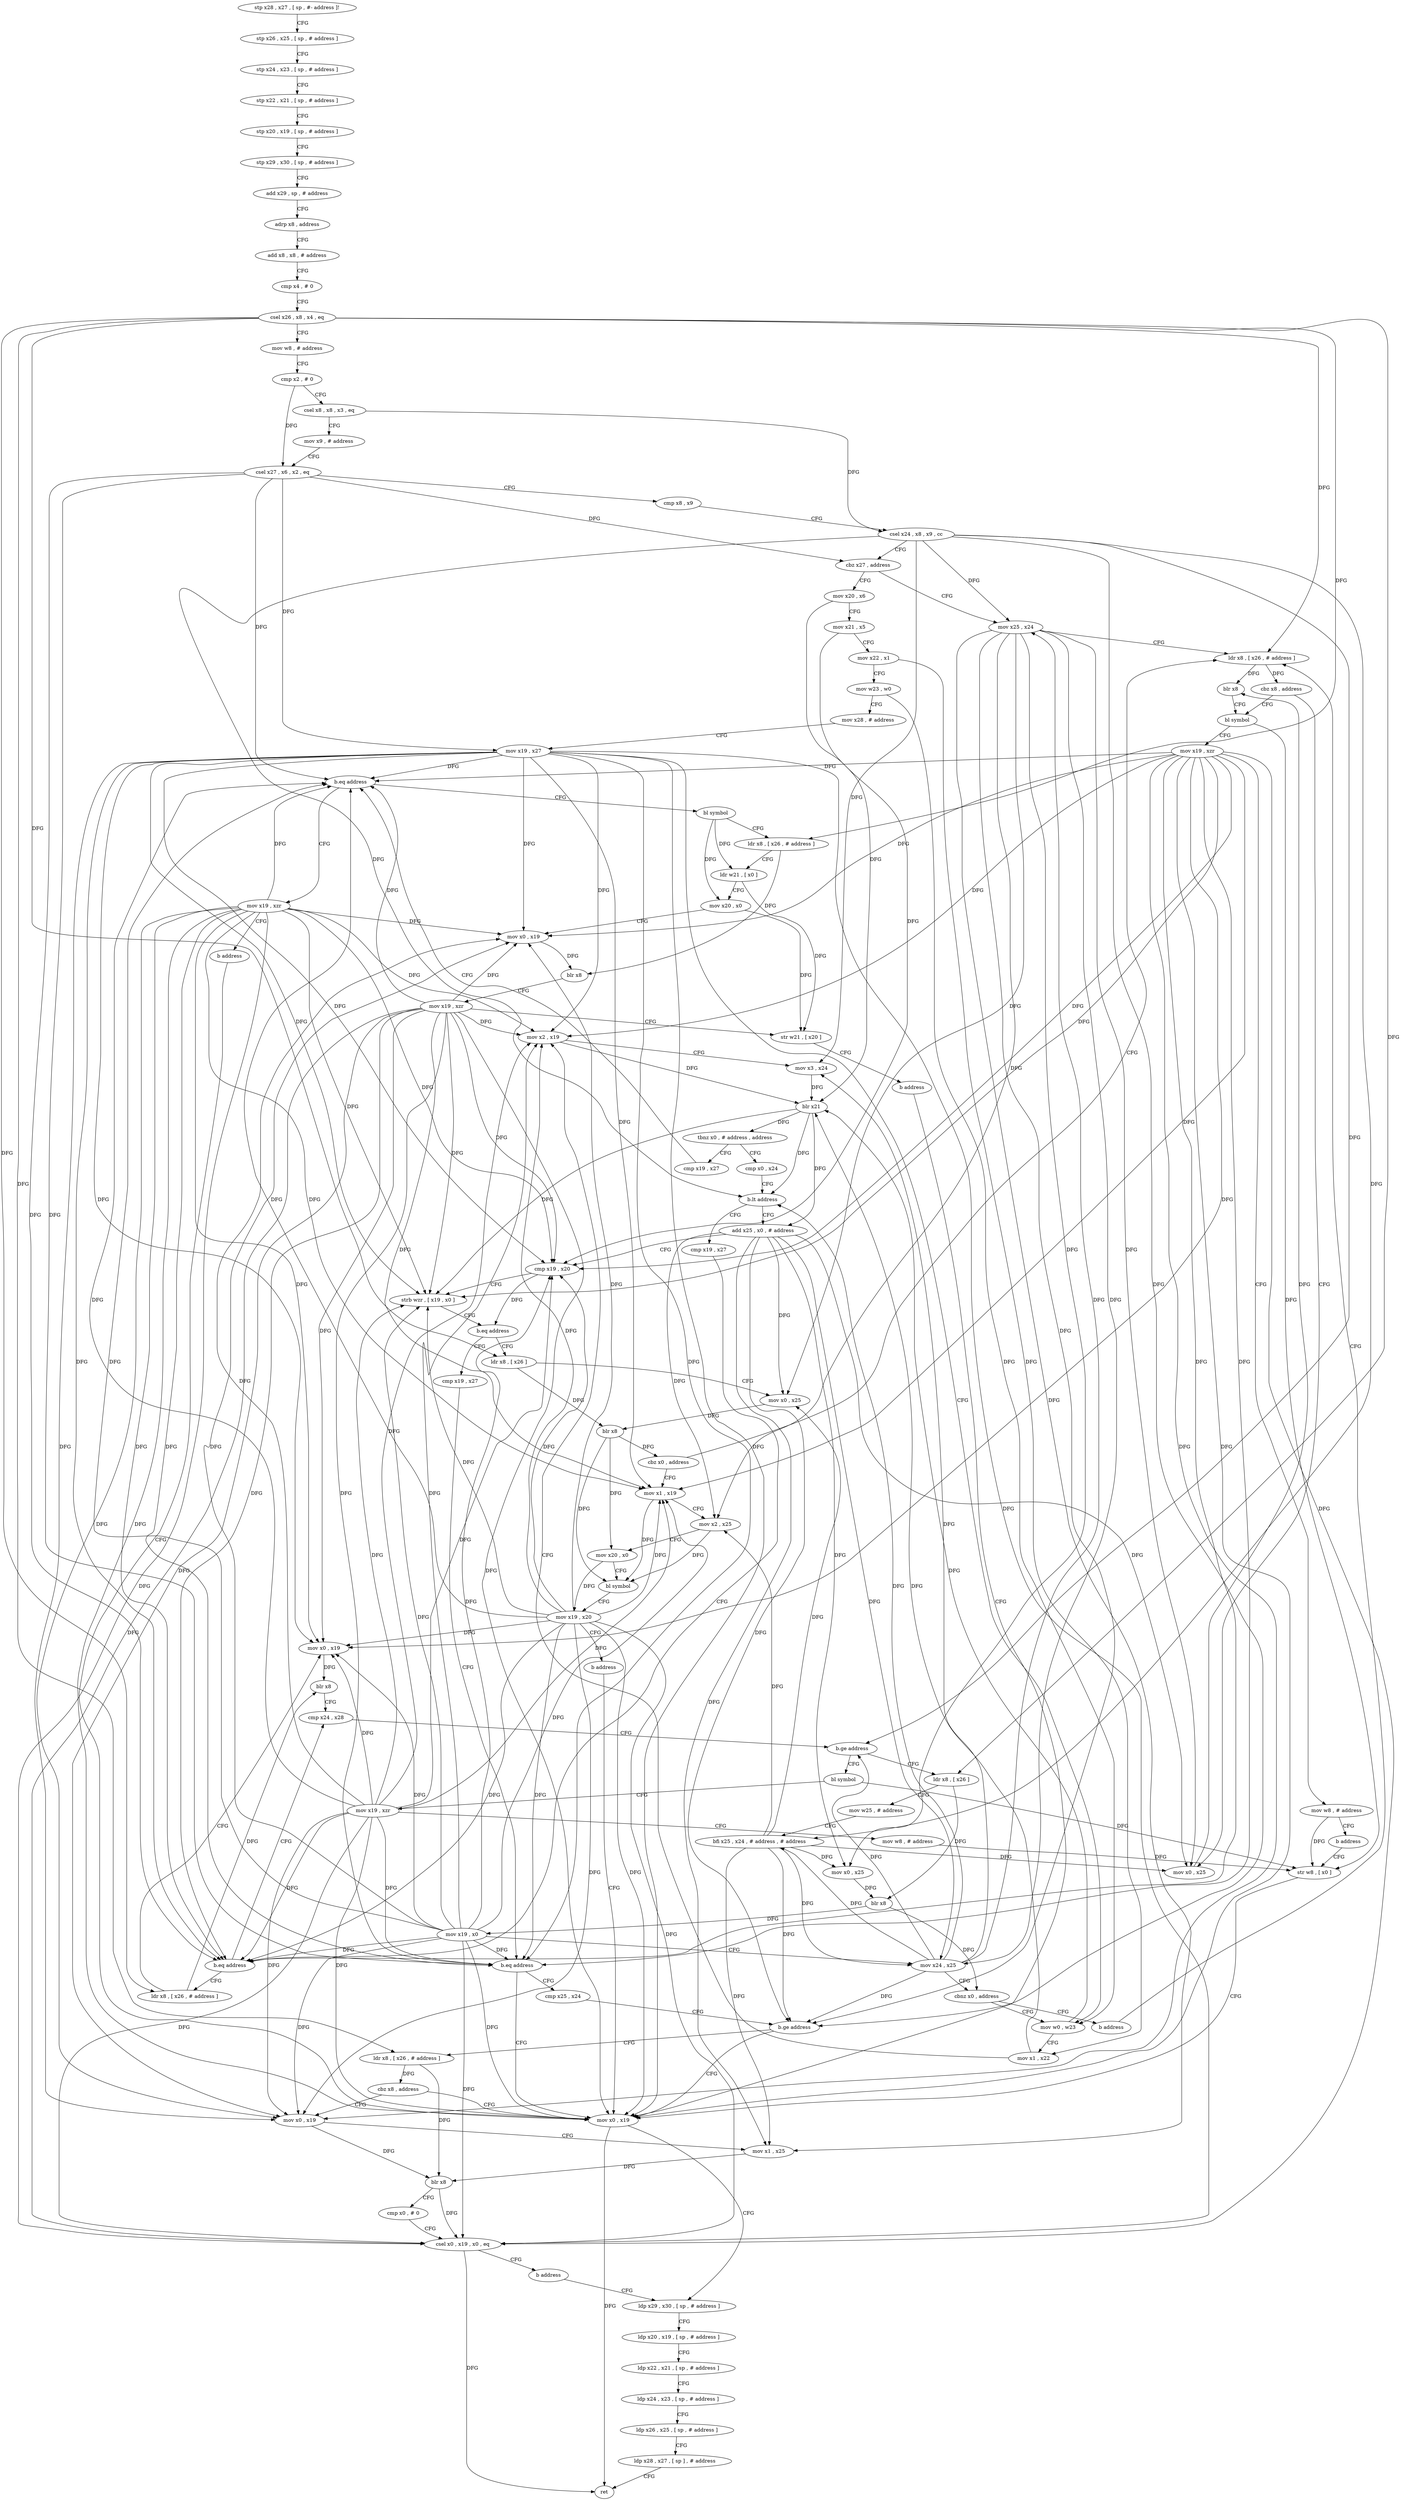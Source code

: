 digraph "func" {
"4266028" [label = "stp x28 , x27 , [ sp , #- address ]!" ]
"4266032" [label = "stp x26 , x25 , [ sp , # address ]" ]
"4266036" [label = "stp x24 , x23 , [ sp , # address ]" ]
"4266040" [label = "stp x22 , x21 , [ sp , # address ]" ]
"4266044" [label = "stp x20 , x19 , [ sp , # address ]" ]
"4266048" [label = "stp x29 , x30 , [ sp , # address ]" ]
"4266052" [label = "add x29 , sp , # address" ]
"4266056" [label = "adrp x8 , address" ]
"4266060" [label = "add x8 , x8 , # address" ]
"4266064" [label = "cmp x4 , # 0" ]
"4266068" [label = "csel x26 , x8 , x4 , eq" ]
"4266072" [label = "mov w8 , # address" ]
"4266076" [label = "cmp x2 , # 0" ]
"4266080" [label = "csel x8 , x8 , x3 , eq" ]
"4266084" [label = "mov x9 , # address" ]
"4266088" [label = "csel x27 , x6 , x2 , eq" ]
"4266092" [label = "cmp x8 , x9" ]
"4266096" [label = "csel x24 , x8 , x9 , cc" ]
"4266100" [label = "cbz x27 , address" ]
"4266224" [label = "mov x25 , x24" ]
"4266104" [label = "mov x20 , x6" ]
"4266228" [label = "ldr x8 , [ x26 , # address ]" ]
"4266108" [label = "mov x21 , x5" ]
"4266112" [label = "mov x22 , x1" ]
"4266116" [label = "mov w23 , w0" ]
"4266120" [label = "mov x28 , # address" ]
"4266124" [label = "mov x19 , x27" ]
"4266128" [label = "mov w0 , w23" ]
"4266244" [label = "bl symbol" ]
"4266248" [label = "mov x19 , xzr" ]
"4266252" [label = "mov w8 , # address" ]
"4266256" [label = "b address" ]
"4266380" [label = "str w8 , [ x0 ]" ]
"4266236" [label = "mov x0 , x25" ]
"4266240" [label = "blr x8" ]
"4266260" [label = "cmp x19 , x27" ]
"4266264" [label = "b.eq address" ]
"4266416" [label = "mov x19 , xzr" ]
"4266268" [label = "bl symbol" ]
"4266152" [label = "cmp x0 , x24" ]
"4266156" [label = "b.lt address" ]
"4266304" [label = "add x25 , x0 , # address" ]
"4266160" [label = "cmp x19 , x27" ]
"4266384" [label = "mov x0 , x19" ]
"4266420" [label = "b address" ]
"4266272" [label = "ldr x8 , [ x26 , # address ]" ]
"4266276" [label = "ldr w21 , [ x0 ]" ]
"4266280" [label = "mov x20 , x0" ]
"4266284" [label = "mov x0 , x19" ]
"4266288" [label = "blr x8" ]
"4266292" [label = "mov x19 , xzr" ]
"4266296" [label = "str w21 , [ x20 ]" ]
"4266300" [label = "b address" ]
"4266308" [label = "cmp x19 , x20" ]
"4266312" [label = "strb wzr , [ x19 , x0 ]" ]
"4266316" [label = "b.eq address" ]
"4266424" [label = "ldr x8 , [ x26 ]" ]
"4266320" [label = "cmp x19 , x27" ]
"4266164" [label = "b.eq address" ]
"4266180" [label = "cmp x24 , x28" ]
"4266168" [label = "ldr x8 , [ x26 , # address ]" ]
"4266388" [label = "ldp x29 , x30 , [ sp , # address ]" ]
"4266428" [label = "mov x0 , x25" ]
"4266432" [label = "blr x8" ]
"4266436" [label = "cbz x0 , address" ]
"4266440" [label = "mov x1 , x19" ]
"4266324" [label = "b.eq address" ]
"4266328" [label = "cmp x25 , x24" ]
"4266184" [label = "b.ge address" ]
"4266368" [label = "bl symbol" ]
"4266188" [label = "ldr x8 , [ x26 ]" ]
"4266172" [label = "mov x0 , x19" ]
"4266176" [label = "blr x8" ]
"4266232" [label = "cbz x8 , address" ]
"4266444" [label = "mov x2 , x25" ]
"4266448" [label = "mov x20 , x0" ]
"4266452" [label = "bl symbol" ]
"4266456" [label = "mov x19 , x20" ]
"4266460" [label = "b address" ]
"4266332" [label = "b.ge address" ]
"4266336" [label = "ldr x8 , [ x26 , # address ]" ]
"4266372" [label = "mov x19 , xzr" ]
"4266376" [label = "mov w8 , # address" ]
"4266192" [label = "mov w25 , # address" ]
"4266196" [label = "bfi x25 , x24 , # address , # address" ]
"4266200" [label = "mov x0 , x25" ]
"4266204" [label = "blr x8" ]
"4266208" [label = "mov x19 , x0" ]
"4266212" [label = "mov x24 , x25" ]
"4266216" [label = "cbnz x0 , address" ]
"4266220" [label = "b address" ]
"4266340" [label = "cbz x8 , address" ]
"4266344" [label = "mov x0 , x19" ]
"4266132" [label = "mov x1 , x22" ]
"4266136" [label = "mov x2 , x19" ]
"4266140" [label = "mov x3 , x24" ]
"4266144" [label = "blr x21" ]
"4266148" [label = "tbnz x0 , # address , address" ]
"4266348" [label = "mov x1 , x25" ]
"4266352" [label = "blr x8" ]
"4266356" [label = "cmp x0 , # 0" ]
"4266360" [label = "csel x0 , x19 , x0 , eq" ]
"4266364" [label = "b address" ]
"4266392" [label = "ldp x20 , x19 , [ sp , # address ]" ]
"4266396" [label = "ldp x22 , x21 , [ sp , # address ]" ]
"4266400" [label = "ldp x24 , x23 , [ sp , # address ]" ]
"4266404" [label = "ldp x26 , x25 , [ sp , # address ]" ]
"4266408" [label = "ldp x28 , x27 , [ sp ] , # address" ]
"4266412" [label = "ret" ]
"4266028" -> "4266032" [ label = "CFG" ]
"4266032" -> "4266036" [ label = "CFG" ]
"4266036" -> "4266040" [ label = "CFG" ]
"4266040" -> "4266044" [ label = "CFG" ]
"4266044" -> "4266048" [ label = "CFG" ]
"4266048" -> "4266052" [ label = "CFG" ]
"4266052" -> "4266056" [ label = "CFG" ]
"4266056" -> "4266060" [ label = "CFG" ]
"4266060" -> "4266064" [ label = "CFG" ]
"4266064" -> "4266068" [ label = "CFG" ]
"4266068" -> "4266072" [ label = "CFG" ]
"4266068" -> "4266228" [ label = "DFG" ]
"4266068" -> "4266272" [ label = "DFG" ]
"4266068" -> "4266424" [ label = "DFG" ]
"4266068" -> "4266168" [ label = "DFG" ]
"4266068" -> "4266188" [ label = "DFG" ]
"4266068" -> "4266336" [ label = "DFG" ]
"4266072" -> "4266076" [ label = "CFG" ]
"4266076" -> "4266080" [ label = "CFG" ]
"4266076" -> "4266088" [ label = "DFG" ]
"4266080" -> "4266084" [ label = "CFG" ]
"4266080" -> "4266096" [ label = "DFG" ]
"4266084" -> "4266088" [ label = "CFG" ]
"4266088" -> "4266092" [ label = "CFG" ]
"4266088" -> "4266100" [ label = "DFG" ]
"4266088" -> "4266124" [ label = "DFG" ]
"4266088" -> "4266264" [ label = "DFG" ]
"4266088" -> "4266164" [ label = "DFG" ]
"4266088" -> "4266324" [ label = "DFG" ]
"4266092" -> "4266096" [ label = "CFG" ]
"4266096" -> "4266100" [ label = "CFG" ]
"4266096" -> "4266224" [ label = "DFG" ]
"4266096" -> "4266140" [ label = "DFG" ]
"4266096" -> "4266156" [ label = "DFG" ]
"4266096" -> "4266184" [ label = "DFG" ]
"4266096" -> "4266332" [ label = "DFG" ]
"4266096" -> "4266196" [ label = "DFG" ]
"4266100" -> "4266224" [ label = "CFG" ]
"4266100" -> "4266104" [ label = "CFG" ]
"4266224" -> "4266228" [ label = "CFG" ]
"4266224" -> "4266236" [ label = "DFG" ]
"4266224" -> "4266428" [ label = "DFG" ]
"4266224" -> "4266444" [ label = "DFG" ]
"4266224" -> "4266332" [ label = "DFG" ]
"4266224" -> "4266200" [ label = "DFG" ]
"4266224" -> "4266212" [ label = "DFG" ]
"4266224" -> "4266348" [ label = "DFG" ]
"4266104" -> "4266108" [ label = "CFG" ]
"4266104" -> "4266308" [ label = "DFG" ]
"4266228" -> "4266232" [ label = "DFG" ]
"4266228" -> "4266240" [ label = "DFG" ]
"4266108" -> "4266112" [ label = "CFG" ]
"4266108" -> "4266144" [ label = "DFG" ]
"4266112" -> "4266116" [ label = "CFG" ]
"4266112" -> "4266132" [ label = "DFG" ]
"4266116" -> "4266120" [ label = "CFG" ]
"4266116" -> "4266128" [ label = "DFG" ]
"4266120" -> "4266124" [ label = "CFG" ]
"4266124" -> "4266128" [ label = "CFG" ]
"4266124" -> "4266136" [ label = "DFG" ]
"4266124" -> "4266264" [ label = "DFG" ]
"4266124" -> "4266284" [ label = "DFG" ]
"4266124" -> "4266308" [ label = "DFG" ]
"4266124" -> "4266312" [ label = "DFG" ]
"4266124" -> "4266164" [ label = "DFG" ]
"4266124" -> "4266384" [ label = "DFG" ]
"4266124" -> "4266324" [ label = "DFG" ]
"4266124" -> "4266172" [ label = "DFG" ]
"4266124" -> "4266440" [ label = "DFG" ]
"4266124" -> "4266344" [ label = "DFG" ]
"4266124" -> "4266360" [ label = "DFG" ]
"4266128" -> "4266132" [ label = "CFG" ]
"4266128" -> "4266144" [ label = "DFG" ]
"4266244" -> "4266248" [ label = "CFG" ]
"4266244" -> "4266380" [ label = "DFG" ]
"4266248" -> "4266252" [ label = "CFG" ]
"4266248" -> "4266136" [ label = "DFG" ]
"4266248" -> "4266264" [ label = "DFG" ]
"4266248" -> "4266284" [ label = "DFG" ]
"4266248" -> "4266308" [ label = "DFG" ]
"4266248" -> "4266312" [ label = "DFG" ]
"4266248" -> "4266164" [ label = "DFG" ]
"4266248" -> "4266384" [ label = "DFG" ]
"4266248" -> "4266324" [ label = "DFG" ]
"4266248" -> "4266172" [ label = "DFG" ]
"4266248" -> "4266440" [ label = "DFG" ]
"4266248" -> "4266344" [ label = "DFG" ]
"4266248" -> "4266360" [ label = "DFG" ]
"4266252" -> "4266256" [ label = "CFG" ]
"4266252" -> "4266380" [ label = "DFG" ]
"4266256" -> "4266380" [ label = "CFG" ]
"4266380" -> "4266384" [ label = "CFG" ]
"4266236" -> "4266240" [ label = "DFG" ]
"4266240" -> "4266244" [ label = "CFG" ]
"4266260" -> "4266264" [ label = "CFG" ]
"4266264" -> "4266416" [ label = "CFG" ]
"4266264" -> "4266268" [ label = "CFG" ]
"4266416" -> "4266420" [ label = "CFG" ]
"4266416" -> "4266136" [ label = "DFG" ]
"4266416" -> "4266264" [ label = "DFG" ]
"4266416" -> "4266284" [ label = "DFG" ]
"4266416" -> "4266308" [ label = "DFG" ]
"4266416" -> "4266312" [ label = "DFG" ]
"4266416" -> "4266164" [ label = "DFG" ]
"4266416" -> "4266384" [ label = "DFG" ]
"4266416" -> "4266324" [ label = "DFG" ]
"4266416" -> "4266172" [ label = "DFG" ]
"4266416" -> "4266440" [ label = "DFG" ]
"4266416" -> "4266344" [ label = "DFG" ]
"4266416" -> "4266360" [ label = "DFG" ]
"4266268" -> "4266272" [ label = "CFG" ]
"4266268" -> "4266276" [ label = "DFG" ]
"4266268" -> "4266280" [ label = "DFG" ]
"4266152" -> "4266156" [ label = "CFG" ]
"4266156" -> "4266304" [ label = "CFG" ]
"4266156" -> "4266160" [ label = "CFG" ]
"4266304" -> "4266308" [ label = "CFG" ]
"4266304" -> "4266236" [ label = "DFG" ]
"4266304" -> "4266428" [ label = "DFG" ]
"4266304" -> "4266444" [ label = "DFG" ]
"4266304" -> "4266332" [ label = "DFG" ]
"4266304" -> "4266200" [ label = "DFG" ]
"4266304" -> "4266212" [ label = "DFG" ]
"4266304" -> "4266348" [ label = "DFG" ]
"4266160" -> "4266164" [ label = "CFG" ]
"4266384" -> "4266388" [ label = "CFG" ]
"4266384" -> "4266412" [ label = "DFG" ]
"4266420" -> "4266384" [ label = "CFG" ]
"4266272" -> "4266276" [ label = "CFG" ]
"4266272" -> "4266288" [ label = "DFG" ]
"4266276" -> "4266280" [ label = "CFG" ]
"4266276" -> "4266296" [ label = "DFG" ]
"4266280" -> "4266284" [ label = "CFG" ]
"4266280" -> "4266296" [ label = "DFG" ]
"4266284" -> "4266288" [ label = "DFG" ]
"4266288" -> "4266292" [ label = "CFG" ]
"4266292" -> "4266296" [ label = "CFG" ]
"4266292" -> "4266136" [ label = "DFG" ]
"4266292" -> "4266284" [ label = "DFG" ]
"4266292" -> "4266264" [ label = "DFG" ]
"4266292" -> "4266308" [ label = "DFG" ]
"4266292" -> "4266312" [ label = "DFG" ]
"4266292" -> "4266164" [ label = "DFG" ]
"4266292" -> "4266384" [ label = "DFG" ]
"4266292" -> "4266324" [ label = "DFG" ]
"4266292" -> "4266172" [ label = "DFG" ]
"4266292" -> "4266440" [ label = "DFG" ]
"4266292" -> "4266344" [ label = "DFG" ]
"4266292" -> "4266360" [ label = "DFG" ]
"4266296" -> "4266300" [ label = "CFG" ]
"4266300" -> "4266384" [ label = "CFG" ]
"4266308" -> "4266312" [ label = "CFG" ]
"4266308" -> "4266316" [ label = "DFG" ]
"4266312" -> "4266316" [ label = "CFG" ]
"4266316" -> "4266424" [ label = "CFG" ]
"4266316" -> "4266320" [ label = "CFG" ]
"4266424" -> "4266428" [ label = "CFG" ]
"4266424" -> "4266432" [ label = "DFG" ]
"4266320" -> "4266324" [ label = "CFG" ]
"4266164" -> "4266180" [ label = "CFG" ]
"4266164" -> "4266168" [ label = "CFG" ]
"4266180" -> "4266184" [ label = "CFG" ]
"4266168" -> "4266172" [ label = "CFG" ]
"4266168" -> "4266176" [ label = "DFG" ]
"4266388" -> "4266392" [ label = "CFG" ]
"4266428" -> "4266432" [ label = "DFG" ]
"4266432" -> "4266436" [ label = "DFG" ]
"4266432" -> "4266448" [ label = "DFG" ]
"4266432" -> "4266452" [ label = "DFG" ]
"4266436" -> "4266228" [ label = "CFG" ]
"4266436" -> "4266440" [ label = "CFG" ]
"4266440" -> "4266444" [ label = "CFG" ]
"4266440" -> "4266452" [ label = "DFG" ]
"4266324" -> "4266384" [ label = "CFG" ]
"4266324" -> "4266328" [ label = "CFG" ]
"4266328" -> "4266332" [ label = "CFG" ]
"4266184" -> "4266368" [ label = "CFG" ]
"4266184" -> "4266188" [ label = "CFG" ]
"4266368" -> "4266372" [ label = "CFG" ]
"4266368" -> "4266380" [ label = "DFG" ]
"4266188" -> "4266192" [ label = "CFG" ]
"4266188" -> "4266204" [ label = "DFG" ]
"4266172" -> "4266176" [ label = "DFG" ]
"4266176" -> "4266180" [ label = "CFG" ]
"4266232" -> "4266244" [ label = "CFG" ]
"4266232" -> "4266236" [ label = "CFG" ]
"4266444" -> "4266448" [ label = "CFG" ]
"4266444" -> "4266452" [ label = "DFG" ]
"4266448" -> "4266452" [ label = "CFG" ]
"4266448" -> "4266456" [ label = "DFG" ]
"4266452" -> "4266456" [ label = "CFG" ]
"4266456" -> "4266460" [ label = "CFG" ]
"4266456" -> "4266136" [ label = "DFG" ]
"4266456" -> "4266284" [ label = "DFG" ]
"4266456" -> "4266384" [ label = "DFG" ]
"4266456" -> "4266172" [ label = "DFG" ]
"4266456" -> "4266440" [ label = "DFG" ]
"4266456" -> "4266264" [ label = "DFG" ]
"4266456" -> "4266308" [ label = "DFG" ]
"4266456" -> "4266312" [ label = "DFG" ]
"4266456" -> "4266164" [ label = "DFG" ]
"4266456" -> "4266324" [ label = "DFG" ]
"4266456" -> "4266344" [ label = "DFG" ]
"4266456" -> "4266360" [ label = "DFG" ]
"4266460" -> "4266384" [ label = "CFG" ]
"4266332" -> "4266384" [ label = "CFG" ]
"4266332" -> "4266336" [ label = "CFG" ]
"4266336" -> "4266340" [ label = "DFG" ]
"4266336" -> "4266352" [ label = "DFG" ]
"4266372" -> "4266376" [ label = "CFG" ]
"4266372" -> "4266136" [ label = "DFG" ]
"4266372" -> "4266284" [ label = "DFG" ]
"4266372" -> "4266384" [ label = "DFG" ]
"4266372" -> "4266172" [ label = "DFG" ]
"4266372" -> "4266440" [ label = "DFG" ]
"4266372" -> "4266264" [ label = "DFG" ]
"4266372" -> "4266308" [ label = "DFG" ]
"4266372" -> "4266312" [ label = "DFG" ]
"4266372" -> "4266164" [ label = "DFG" ]
"4266372" -> "4266324" [ label = "DFG" ]
"4266372" -> "4266344" [ label = "DFG" ]
"4266372" -> "4266360" [ label = "DFG" ]
"4266376" -> "4266380" [ label = "DFG" ]
"4266192" -> "4266196" [ label = "CFG" ]
"4266196" -> "4266200" [ label = "DFG" ]
"4266196" -> "4266236" [ label = "DFG" ]
"4266196" -> "4266428" [ label = "DFG" ]
"4266196" -> "4266444" [ label = "DFG" ]
"4266196" -> "4266332" [ label = "DFG" ]
"4266196" -> "4266212" [ label = "DFG" ]
"4266196" -> "4266348" [ label = "DFG" ]
"4266200" -> "4266204" [ label = "DFG" ]
"4266204" -> "4266208" [ label = "DFG" ]
"4266204" -> "4266216" [ label = "DFG" ]
"4266208" -> "4266212" [ label = "CFG" ]
"4266208" -> "4266136" [ label = "DFG" ]
"4266208" -> "4266284" [ label = "DFG" ]
"4266208" -> "4266384" [ label = "DFG" ]
"4266208" -> "4266172" [ label = "DFG" ]
"4266208" -> "4266440" [ label = "DFG" ]
"4266208" -> "4266264" [ label = "DFG" ]
"4266208" -> "4266308" [ label = "DFG" ]
"4266208" -> "4266312" [ label = "DFG" ]
"4266208" -> "4266164" [ label = "DFG" ]
"4266208" -> "4266324" [ label = "DFG" ]
"4266208" -> "4266344" [ label = "DFG" ]
"4266208" -> "4266360" [ label = "DFG" ]
"4266212" -> "4266216" [ label = "CFG" ]
"4266212" -> "4266224" [ label = "DFG" ]
"4266212" -> "4266140" [ label = "DFG" ]
"4266212" -> "4266156" [ label = "DFG" ]
"4266212" -> "4266184" [ label = "DFG" ]
"4266212" -> "4266332" [ label = "DFG" ]
"4266212" -> "4266196" [ label = "DFG" ]
"4266216" -> "4266128" [ label = "CFG" ]
"4266216" -> "4266220" [ label = "CFG" ]
"4266220" -> "4266228" [ label = "CFG" ]
"4266340" -> "4266384" [ label = "CFG" ]
"4266340" -> "4266344" [ label = "CFG" ]
"4266344" -> "4266348" [ label = "CFG" ]
"4266344" -> "4266352" [ label = "DFG" ]
"4266132" -> "4266136" [ label = "CFG" ]
"4266132" -> "4266144" [ label = "DFG" ]
"4266136" -> "4266140" [ label = "CFG" ]
"4266136" -> "4266144" [ label = "DFG" ]
"4266140" -> "4266144" [ label = "DFG" ]
"4266144" -> "4266148" [ label = "DFG" ]
"4266144" -> "4266156" [ label = "DFG" ]
"4266144" -> "4266304" [ label = "DFG" ]
"4266144" -> "4266312" [ label = "DFG" ]
"4266148" -> "4266260" [ label = "CFG" ]
"4266148" -> "4266152" [ label = "CFG" ]
"4266348" -> "4266352" [ label = "DFG" ]
"4266352" -> "4266356" [ label = "CFG" ]
"4266352" -> "4266360" [ label = "DFG" ]
"4266356" -> "4266360" [ label = "CFG" ]
"4266360" -> "4266364" [ label = "CFG" ]
"4266360" -> "4266412" [ label = "DFG" ]
"4266364" -> "4266388" [ label = "CFG" ]
"4266392" -> "4266396" [ label = "CFG" ]
"4266396" -> "4266400" [ label = "CFG" ]
"4266400" -> "4266404" [ label = "CFG" ]
"4266404" -> "4266408" [ label = "CFG" ]
"4266408" -> "4266412" [ label = "CFG" ]
}
